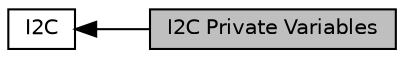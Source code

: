 digraph "I2C Private Variables"
{
  edge [fontname="Helvetica",fontsize="10",labelfontname="Helvetica",labelfontsize="10"];
  node [fontname="Helvetica",fontsize="10",shape=record];
  rankdir=LR;
  Node1 [label="I2C",height=0.2,width=0.4,color="black", fillcolor="white", style="filled",URL="$group___s_d___i2_c.html",tooltip="I2C communication with connected devices. "];
  Node0 [label="I2C Private Variables",height=0.2,width=0.4,color="black", fillcolor="grey75", style="filled", fontcolor="black"];
  Node1->Node0 [shape=plaintext, dir="back", style="solid"];
}
